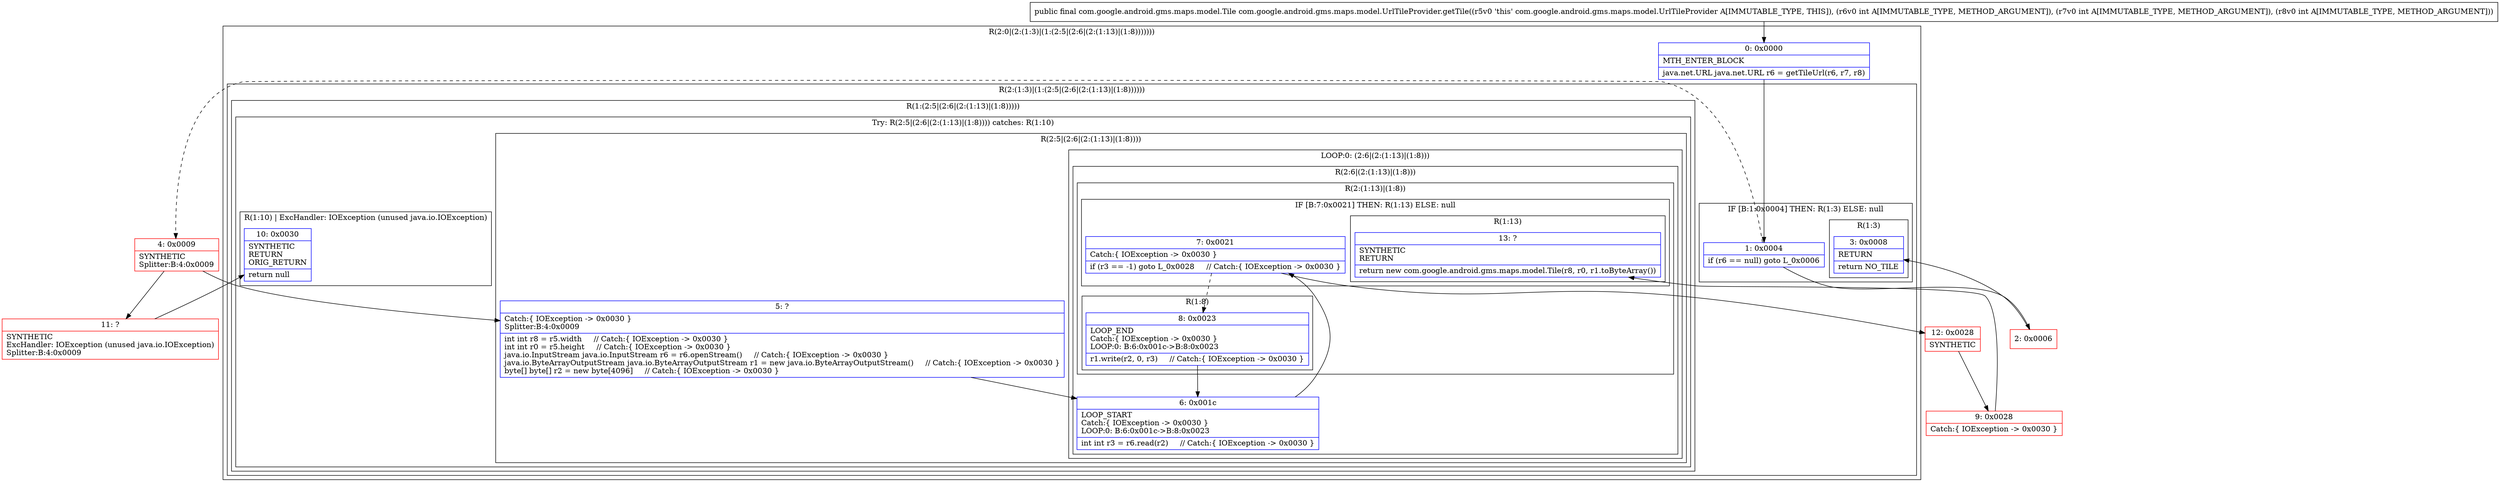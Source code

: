 digraph "CFG forcom.google.android.gms.maps.model.UrlTileProvider.getTile(III)Lcom\/google\/android\/gms\/maps\/model\/Tile;" {
subgraph cluster_Region_312420578 {
label = "R(2:0|(2:(1:3)|(1:(2:5|(2:6|(2:(1:13)|(1:8)))))))";
node [shape=record,color=blue];
Node_0 [shape=record,label="{0\:\ 0x0000|MTH_ENTER_BLOCK\l|java.net.URL java.net.URL r6 = getTileUrl(r6, r7, r8)\l}"];
subgraph cluster_Region_1919112634 {
label = "R(2:(1:3)|(1:(2:5|(2:6|(2:(1:13)|(1:8))))))";
node [shape=record,color=blue];
subgraph cluster_IfRegion_1610490366 {
label = "IF [B:1:0x0004] THEN: R(1:3) ELSE: null";
node [shape=record,color=blue];
Node_1 [shape=record,label="{1\:\ 0x0004|if (r6 == null) goto L_0x0006\l}"];
subgraph cluster_Region_1148275273 {
label = "R(1:3)";
node [shape=record,color=blue];
Node_3 [shape=record,label="{3\:\ 0x0008|RETURN\l|return NO_TILE\l}"];
}
}
subgraph cluster_Region_2010162235 {
label = "R(1:(2:5|(2:6|(2:(1:13)|(1:8)))))";
node [shape=record,color=blue];
subgraph cluster_TryCatchRegion_1610281006 {
label = "Try: R(2:5|(2:6|(2:(1:13)|(1:8)))) catches: R(1:10)";
node [shape=record,color=blue];
subgraph cluster_Region_463052437 {
label = "R(2:5|(2:6|(2:(1:13)|(1:8))))";
node [shape=record,color=blue];
Node_5 [shape=record,label="{5\:\ ?|Catch:\{ IOException \-\> 0x0030 \}\lSplitter:B:4:0x0009\l|int int r8 = r5.width     \/\/ Catch:\{ IOException \-\> 0x0030 \}\lint int r0 = r5.height     \/\/ Catch:\{ IOException \-\> 0x0030 \}\ljava.io.InputStream java.io.InputStream r6 = r6.openStream()     \/\/ Catch:\{ IOException \-\> 0x0030 \}\ljava.io.ByteArrayOutputStream java.io.ByteArrayOutputStream r1 = new java.io.ByteArrayOutputStream()     \/\/ Catch:\{ IOException \-\> 0x0030 \}\lbyte[] byte[] r2 = new byte[4096]     \/\/ Catch:\{ IOException \-\> 0x0030 \}\l}"];
subgraph cluster_LoopRegion_928817390 {
label = "LOOP:0: (2:6|(2:(1:13)|(1:8)))";
node [shape=record,color=blue];
subgraph cluster_Region_2136201935 {
label = "R(2:6|(2:(1:13)|(1:8)))";
node [shape=record,color=blue];
Node_6 [shape=record,label="{6\:\ 0x001c|LOOP_START\lCatch:\{ IOException \-\> 0x0030 \}\lLOOP:0: B:6:0x001c\-\>B:8:0x0023\l|int int r3 = r6.read(r2)     \/\/ Catch:\{ IOException \-\> 0x0030 \}\l}"];
subgraph cluster_Region_2033293134 {
label = "R(2:(1:13)|(1:8))";
node [shape=record,color=blue];
subgraph cluster_IfRegion_112632984 {
label = "IF [B:7:0x0021] THEN: R(1:13) ELSE: null";
node [shape=record,color=blue];
Node_7 [shape=record,label="{7\:\ 0x0021|Catch:\{ IOException \-\> 0x0030 \}\l|if (r3 == \-1) goto L_0x0028     \/\/ Catch:\{ IOException \-\> 0x0030 \}\l}"];
subgraph cluster_Region_350234761 {
label = "R(1:13)";
node [shape=record,color=blue];
Node_13 [shape=record,label="{13\:\ ?|SYNTHETIC\lRETURN\l|return new com.google.android.gms.maps.model.Tile(r8, r0, r1.toByteArray())\l}"];
}
}
subgraph cluster_Region_1368188170 {
label = "R(1:8)";
node [shape=record,color=blue];
Node_8 [shape=record,label="{8\:\ 0x0023|LOOP_END\lCatch:\{ IOException \-\> 0x0030 \}\lLOOP:0: B:6:0x001c\-\>B:8:0x0023\l|r1.write(r2, 0, r3)     \/\/ Catch:\{ IOException \-\> 0x0030 \}\l}"];
}
}
}
}
}
subgraph cluster_Region_196216111 {
label = "R(1:10) | ExcHandler: IOException (unused java.io.IOException)\l";
node [shape=record,color=blue];
Node_10 [shape=record,label="{10\:\ 0x0030|SYNTHETIC\lRETURN\lORIG_RETURN\l|return null\l}"];
}
}
}
}
}
subgraph cluster_Region_196216111 {
label = "R(1:10) | ExcHandler: IOException (unused java.io.IOException)\l";
node [shape=record,color=blue];
Node_10 [shape=record,label="{10\:\ 0x0030|SYNTHETIC\lRETURN\lORIG_RETURN\l|return null\l}"];
}
Node_2 [shape=record,color=red,label="{2\:\ 0x0006}"];
Node_4 [shape=record,color=red,label="{4\:\ 0x0009|SYNTHETIC\lSplitter:B:4:0x0009\l}"];
Node_9 [shape=record,color=red,label="{9\:\ 0x0028|Catch:\{ IOException \-\> 0x0030 \}\l}"];
Node_11 [shape=record,color=red,label="{11\:\ ?|SYNTHETIC\lExcHandler: IOException (unused java.io.IOException)\lSplitter:B:4:0x0009\l}"];
Node_12 [shape=record,color=red,label="{12\:\ 0x0028|SYNTHETIC\l}"];
MethodNode[shape=record,label="{public final com.google.android.gms.maps.model.Tile com.google.android.gms.maps.model.UrlTileProvider.getTile((r5v0 'this' com.google.android.gms.maps.model.UrlTileProvider A[IMMUTABLE_TYPE, THIS]), (r6v0 int A[IMMUTABLE_TYPE, METHOD_ARGUMENT]), (r7v0 int A[IMMUTABLE_TYPE, METHOD_ARGUMENT]), (r8v0 int A[IMMUTABLE_TYPE, METHOD_ARGUMENT])) }"];
MethodNode -> Node_0;
Node_0 -> Node_1;
Node_1 -> Node_2;
Node_1 -> Node_4[style=dashed];
Node_5 -> Node_6;
Node_6 -> Node_7;
Node_7 -> Node_8[style=dashed];
Node_7 -> Node_12;
Node_8 -> Node_6;
Node_2 -> Node_3;
Node_4 -> Node_5;
Node_4 -> Node_11;
Node_9 -> Node_13;
Node_11 -> Node_10;
Node_12 -> Node_9;
}

